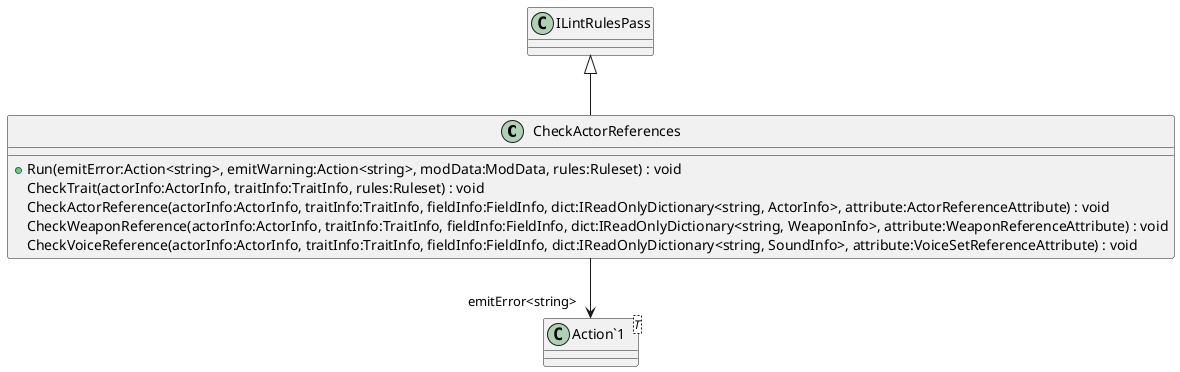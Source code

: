 @startuml
class CheckActorReferences {
    + Run(emitError:Action<string>, emitWarning:Action<string>, modData:ModData, rules:Ruleset) : void
    CheckTrait(actorInfo:ActorInfo, traitInfo:TraitInfo, rules:Ruleset) : void
    CheckActorReference(actorInfo:ActorInfo, traitInfo:TraitInfo, fieldInfo:FieldInfo, dict:IReadOnlyDictionary<string, ActorInfo>, attribute:ActorReferenceAttribute) : void
    CheckWeaponReference(actorInfo:ActorInfo, traitInfo:TraitInfo, fieldInfo:FieldInfo, dict:IReadOnlyDictionary<string, WeaponInfo>, attribute:WeaponReferenceAttribute) : void
    CheckVoiceReference(actorInfo:ActorInfo, traitInfo:TraitInfo, fieldInfo:FieldInfo, dict:IReadOnlyDictionary<string, SoundInfo>, attribute:VoiceSetReferenceAttribute) : void
}
class "Action`1"<T> {
}
ILintRulesPass <|-- CheckActorReferences
CheckActorReferences --> "emitError<string>" "Action`1"
@enduml

